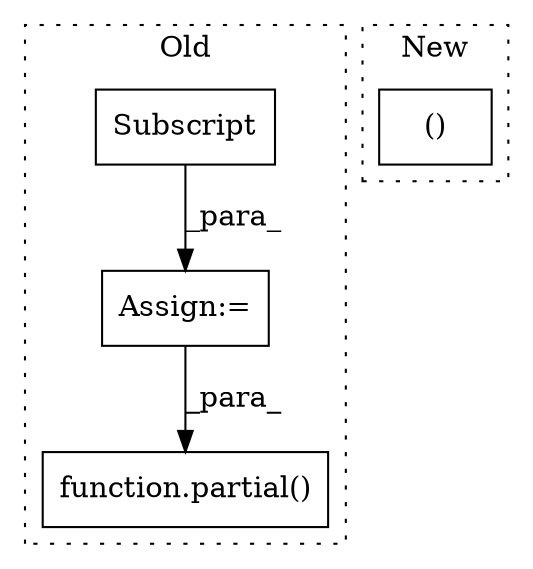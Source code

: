digraph G {
subgraph cluster0 {
1 [label="function.partial()" a="75" s="2534,2549" l="8,1" shape="box"];
3 [label="Assign:=" a="68" s="2480" l="3" shape="box"];
4 [label="Subscript" a="63" s="2483,0" l="28,0" shape="box"];
label = "Old";
style="dotted";
}
subgraph cluster1 {
2 [label="()" a="54" s="1948" l="80" shape="box"];
label = "New";
style="dotted";
}
3 -> 1 [label="_para_"];
4 -> 3 [label="_para_"];
}